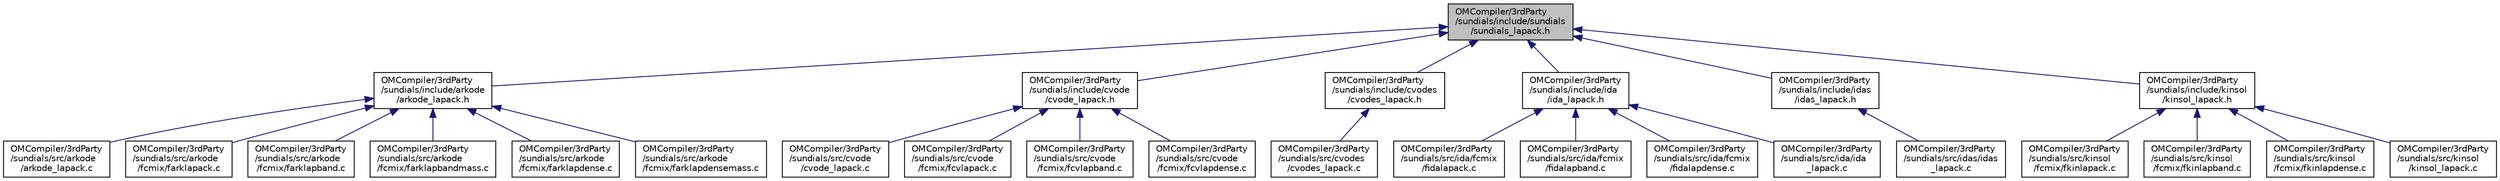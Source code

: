 digraph "OMCompiler/3rdParty/sundials/include/sundials/sundials_lapack.h"
{
  edge [fontname="Helvetica",fontsize="10",labelfontname="Helvetica",labelfontsize="10"];
  node [fontname="Helvetica",fontsize="10",shape=record];
  Node1 [label="OMCompiler/3rdParty\l/sundials/include/sundials\l/sundials_lapack.h",height=0.2,width=0.4,color="black", fillcolor="grey75", style="filled", fontcolor="black"];
  Node1 -> Node2 [dir="back",color="midnightblue",fontsize="10",style="solid",fontname="Helvetica"];
  Node2 [label="OMCompiler/3rdParty\l/sundials/include/arkode\l/arkode_lapack.h",height=0.2,width=0.4,color="black", fillcolor="white", style="filled",URL="$dd/d5c/arkode__lapack_8h.html"];
  Node2 -> Node3 [dir="back",color="midnightblue",fontsize="10",style="solid",fontname="Helvetica"];
  Node3 [label="OMCompiler/3rdParty\l/sundials/src/arkode\l/arkode_lapack.c",height=0.2,width=0.4,color="black", fillcolor="white", style="filled",URL="$d5/de8/arkode__lapack_8c.html"];
  Node2 -> Node4 [dir="back",color="midnightblue",fontsize="10",style="solid",fontname="Helvetica"];
  Node4 [label="OMCompiler/3rdParty\l/sundials/src/arkode\l/fcmix/farklapack.c",height=0.2,width=0.4,color="black", fillcolor="white", style="filled",URL="$db/da2/farklapack_8c.html"];
  Node2 -> Node5 [dir="back",color="midnightblue",fontsize="10",style="solid",fontname="Helvetica"];
  Node5 [label="OMCompiler/3rdParty\l/sundials/src/arkode\l/fcmix/farklapband.c",height=0.2,width=0.4,color="black", fillcolor="white", style="filled",URL="$da/dc4/farklapband_8c.html"];
  Node2 -> Node6 [dir="back",color="midnightblue",fontsize="10",style="solid",fontname="Helvetica"];
  Node6 [label="OMCompiler/3rdParty\l/sundials/src/arkode\l/fcmix/farklapbandmass.c",height=0.2,width=0.4,color="black", fillcolor="white", style="filled",URL="$dd/d03/farklapbandmass_8c.html"];
  Node2 -> Node7 [dir="back",color="midnightblue",fontsize="10",style="solid",fontname="Helvetica"];
  Node7 [label="OMCompiler/3rdParty\l/sundials/src/arkode\l/fcmix/farklapdense.c",height=0.2,width=0.4,color="black", fillcolor="white", style="filled",URL="$d8/d12/farklapdense_8c.html"];
  Node2 -> Node8 [dir="back",color="midnightblue",fontsize="10",style="solid",fontname="Helvetica"];
  Node8 [label="OMCompiler/3rdParty\l/sundials/src/arkode\l/fcmix/farklapdensemass.c",height=0.2,width=0.4,color="black", fillcolor="white", style="filled",URL="$da/dd4/farklapdensemass_8c.html"];
  Node1 -> Node9 [dir="back",color="midnightblue",fontsize="10",style="solid",fontname="Helvetica"];
  Node9 [label="OMCompiler/3rdParty\l/sundials/include/cvode\l/cvode_lapack.h",height=0.2,width=0.4,color="black", fillcolor="white", style="filled",URL="$d6/d49/cvode__lapack_8h.html"];
  Node9 -> Node10 [dir="back",color="midnightblue",fontsize="10",style="solid",fontname="Helvetica"];
  Node10 [label="OMCompiler/3rdParty\l/sundials/src/cvode\l/cvode_lapack.c",height=0.2,width=0.4,color="black", fillcolor="white", style="filled",URL="$d1/d9f/cvode__lapack_8c.html"];
  Node9 -> Node11 [dir="back",color="midnightblue",fontsize="10",style="solid",fontname="Helvetica"];
  Node11 [label="OMCompiler/3rdParty\l/sundials/src/cvode\l/fcmix/fcvlapack.c",height=0.2,width=0.4,color="black", fillcolor="white", style="filled",URL="$df/dd9/fcvlapack_8c.html"];
  Node9 -> Node12 [dir="back",color="midnightblue",fontsize="10",style="solid",fontname="Helvetica"];
  Node12 [label="OMCompiler/3rdParty\l/sundials/src/cvode\l/fcmix/fcvlapband.c",height=0.2,width=0.4,color="black", fillcolor="white", style="filled",URL="$de/d4f/fcvlapband_8c.html"];
  Node9 -> Node13 [dir="back",color="midnightblue",fontsize="10",style="solid",fontname="Helvetica"];
  Node13 [label="OMCompiler/3rdParty\l/sundials/src/cvode\l/fcmix/fcvlapdense.c",height=0.2,width=0.4,color="black", fillcolor="white", style="filled",URL="$d1/d12/fcvlapdense_8c.html"];
  Node1 -> Node14 [dir="back",color="midnightblue",fontsize="10",style="solid",fontname="Helvetica"];
  Node14 [label="OMCompiler/3rdParty\l/sundials/include/cvodes\l/cvodes_lapack.h",height=0.2,width=0.4,color="black", fillcolor="white", style="filled",URL="$dc/d4d/cvodes__lapack_8h.html"];
  Node14 -> Node15 [dir="back",color="midnightblue",fontsize="10",style="solid",fontname="Helvetica"];
  Node15 [label="OMCompiler/3rdParty\l/sundials/src/cvodes\l/cvodes_lapack.c",height=0.2,width=0.4,color="black", fillcolor="white", style="filled",URL="$d5/d89/cvodes__lapack_8c.html"];
  Node1 -> Node16 [dir="back",color="midnightblue",fontsize="10",style="solid",fontname="Helvetica"];
  Node16 [label="OMCompiler/3rdParty\l/sundials/include/ida\l/ida_lapack.h",height=0.2,width=0.4,color="black", fillcolor="white", style="filled",URL="$db/dd7/ida__lapack_8h.html"];
  Node16 -> Node17 [dir="back",color="midnightblue",fontsize="10",style="solid",fontname="Helvetica"];
  Node17 [label="OMCompiler/3rdParty\l/sundials/src/ida/fcmix\l/fidalapack.c",height=0.2,width=0.4,color="black", fillcolor="white", style="filled",URL="$db/da7/fidalapack_8c.html"];
  Node16 -> Node18 [dir="back",color="midnightblue",fontsize="10",style="solid",fontname="Helvetica"];
  Node18 [label="OMCompiler/3rdParty\l/sundials/src/ida/fcmix\l/fidalapband.c",height=0.2,width=0.4,color="black", fillcolor="white", style="filled",URL="$d3/db2/fidalapband_8c.html"];
  Node16 -> Node19 [dir="back",color="midnightblue",fontsize="10",style="solid",fontname="Helvetica"];
  Node19 [label="OMCompiler/3rdParty\l/sundials/src/ida/fcmix\l/fidalapdense.c",height=0.2,width=0.4,color="black", fillcolor="white", style="filled",URL="$db/dc2/fidalapdense_8c.html"];
  Node16 -> Node20 [dir="back",color="midnightblue",fontsize="10",style="solid",fontname="Helvetica"];
  Node20 [label="OMCompiler/3rdParty\l/sundials/src/ida/ida\l_lapack.c",height=0.2,width=0.4,color="black", fillcolor="white", style="filled",URL="$dc/db7/ida__lapack_8c.html"];
  Node1 -> Node21 [dir="back",color="midnightblue",fontsize="10",style="solid",fontname="Helvetica"];
  Node21 [label="OMCompiler/3rdParty\l/sundials/include/idas\l/idas_lapack.h",height=0.2,width=0.4,color="black", fillcolor="white", style="filled",URL="$d0/dfd/idas__lapack_8h.html"];
  Node21 -> Node22 [dir="back",color="midnightblue",fontsize="10",style="solid",fontname="Helvetica"];
  Node22 [label="OMCompiler/3rdParty\l/sundials/src/idas/idas\l_lapack.c",height=0.2,width=0.4,color="black", fillcolor="white", style="filled",URL="$d0/de0/idas__lapack_8c.html"];
  Node1 -> Node23 [dir="back",color="midnightblue",fontsize="10",style="solid",fontname="Helvetica"];
  Node23 [label="OMCompiler/3rdParty\l/sundials/include/kinsol\l/kinsol_lapack.h",height=0.2,width=0.4,color="black", fillcolor="white", style="filled",URL="$dd/dcb/kinsol__lapack_8h.html"];
  Node23 -> Node24 [dir="back",color="midnightblue",fontsize="10",style="solid",fontname="Helvetica"];
  Node24 [label="OMCompiler/3rdParty\l/sundials/src/kinsol\l/fcmix/fkinlapack.c",height=0.2,width=0.4,color="black", fillcolor="white", style="filled",URL="$d7/d14/fkinlapack_8c.html"];
  Node23 -> Node25 [dir="back",color="midnightblue",fontsize="10",style="solid",fontname="Helvetica"];
  Node25 [label="OMCompiler/3rdParty\l/sundials/src/kinsol\l/fcmix/fkinlapband.c",height=0.2,width=0.4,color="black", fillcolor="white", style="filled",URL="$dd/d60/fkinlapband_8c.html"];
  Node23 -> Node26 [dir="back",color="midnightblue",fontsize="10",style="solid",fontname="Helvetica"];
  Node26 [label="OMCompiler/3rdParty\l/sundials/src/kinsol\l/fcmix/fkinlapdense.c",height=0.2,width=0.4,color="black", fillcolor="white", style="filled",URL="$d0/de0/fkinlapdense_8c.html"];
  Node23 -> Node27 [dir="back",color="midnightblue",fontsize="10",style="solid",fontname="Helvetica"];
  Node27 [label="OMCompiler/3rdParty\l/sundials/src/kinsol\l/kinsol_lapack.c",height=0.2,width=0.4,color="black", fillcolor="white", style="filled",URL="$df/dcd/kinsol__lapack_8c.html"];
}
